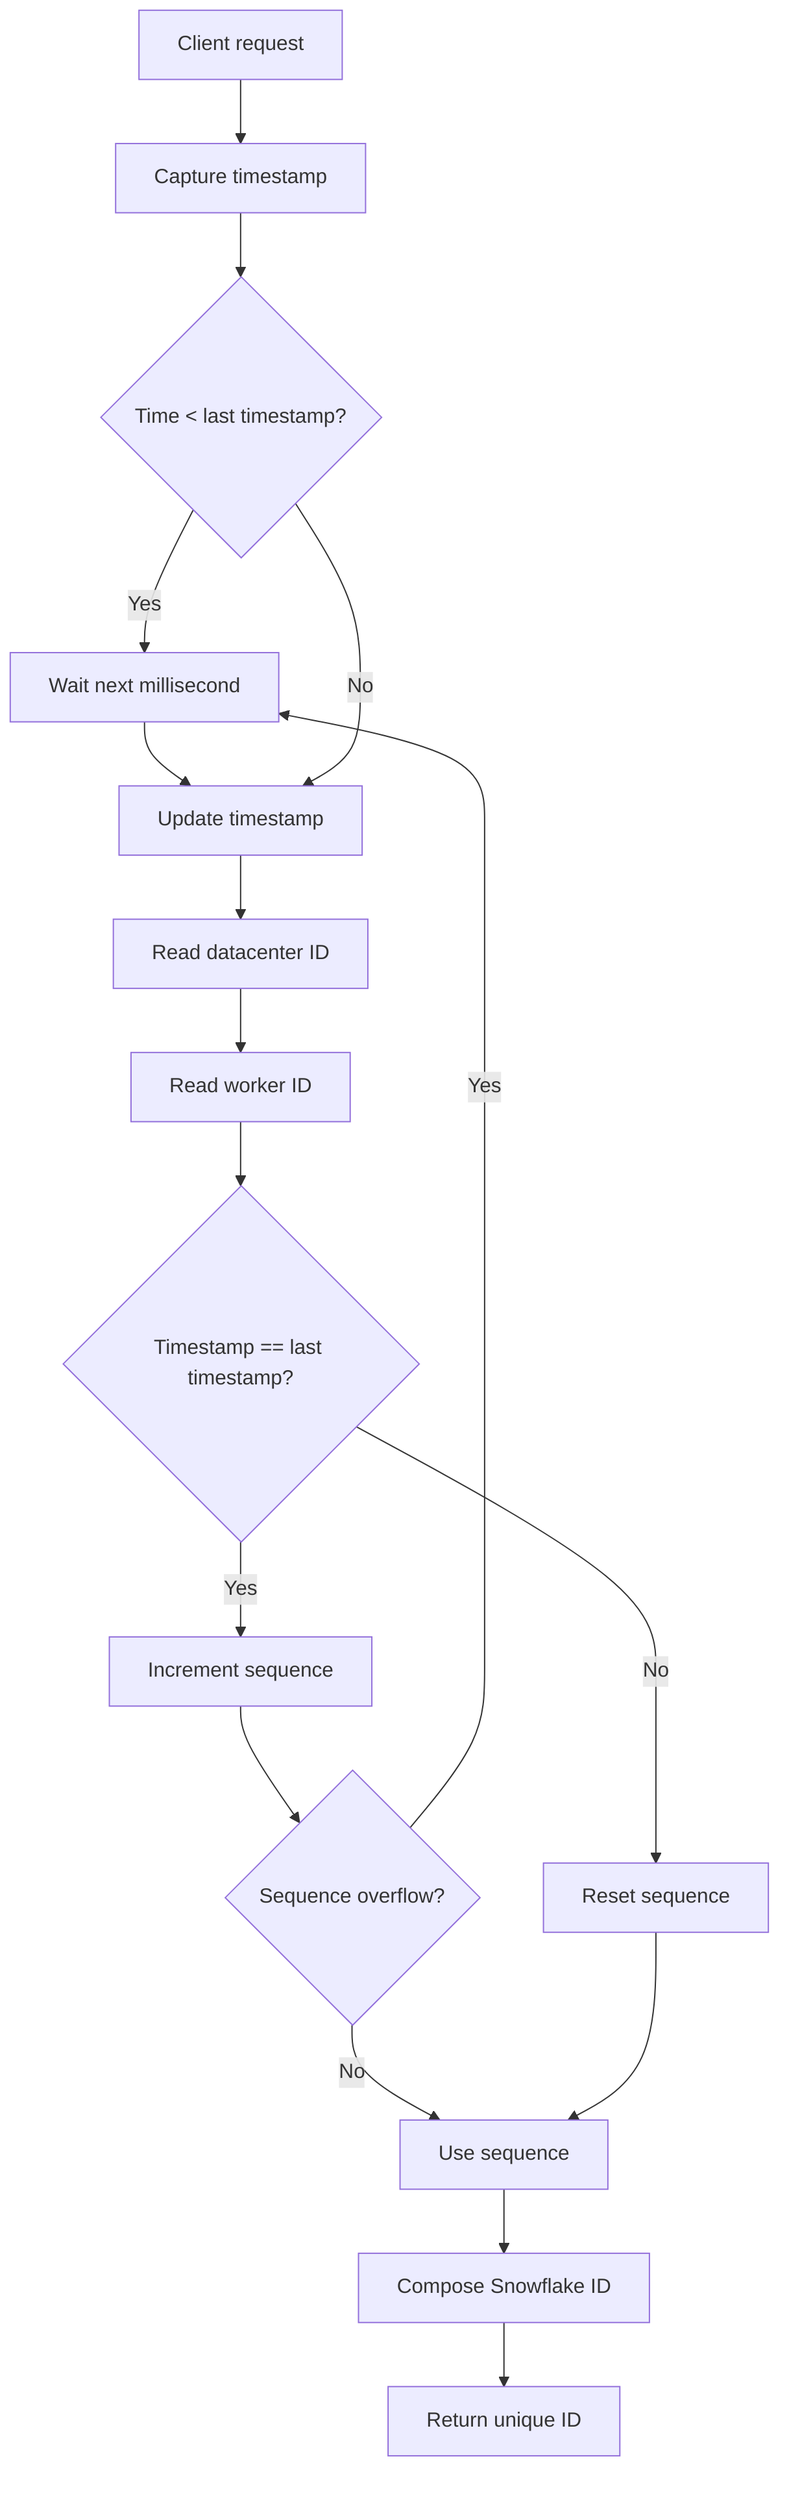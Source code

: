 flowchart TD
    A[Client request] --> B[Capture timestamp]
    B --> C{Time < last timestamp?}
    C -- Yes --> D[Wait next millisecond]
    D --> E[Update timestamp]
    C -- No --> E
    E --> F[Read datacenter ID]
    F --> G[Read worker ID]
    G --> H{Timestamp == last timestamp?}
    H -- Yes --> I[Increment sequence]
    H -- No --> J[Reset sequence]
    I --> K{Sequence overflow?}
    K -- Yes --> D
    K -- No --> L[Use sequence]
    J --> L
    L --> M[Compose Snowflake ID]
    M --> N[Return unique ID]